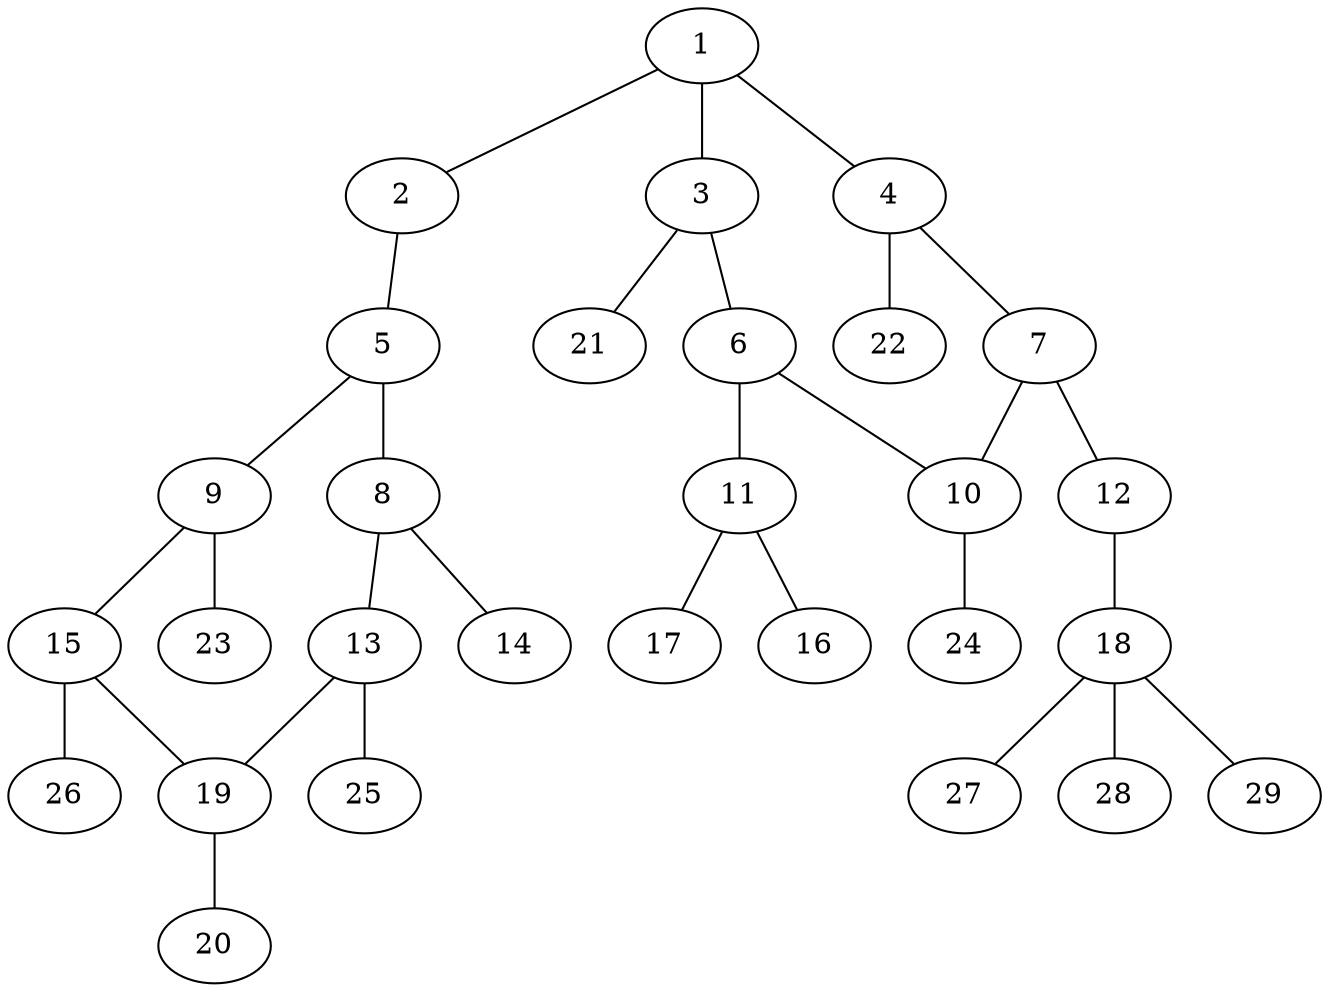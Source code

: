 graph molecule_3272 {
	1	 [chem=C];
	2	 [chem=O];
	1 -- 2	 [valence=1];
	3	 [chem=C];
	1 -- 3	 [valence=1];
	4	 [chem=C];
	1 -- 4	 [valence=2];
	5	 [chem=C];
	2 -- 5	 [valence=1];
	6	 [chem=C];
	3 -- 6	 [valence=2];
	21	 [chem=H];
	3 -- 21	 [valence=1];
	7	 [chem=C];
	4 -- 7	 [valence=1];
	22	 [chem=H];
	4 -- 22	 [valence=1];
	8	 [chem=C];
	5 -- 8	 [valence=2];
	9	 [chem=C];
	5 -- 9	 [valence=1];
	10	 [chem=C];
	6 -- 10	 [valence=1];
	11	 [chem=N];
	6 -- 11	 [valence=1];
	7 -- 10	 [valence=2];
	12	 [chem=O];
	7 -- 12	 [valence=1];
	13	 [chem=C];
	8 -- 13	 [valence=1];
	14	 [chem=Cl];
	8 -- 14	 [valence=1];
	15	 [chem=C];
	9 -- 15	 [valence=2];
	23	 [chem=H];
	9 -- 23	 [valence=1];
	24	 [chem=H];
	10 -- 24	 [valence=1];
	16	 [chem=O];
	11 -- 16	 [valence=2];
	17	 [chem=O];
	11 -- 17	 [valence=1];
	18	 [chem=C];
	12 -- 18	 [valence=1];
	19	 [chem=C];
	13 -- 19	 [valence=2];
	25	 [chem=H];
	13 -- 25	 [valence=1];
	15 -- 19	 [valence=1];
	26	 [chem=H];
	15 -- 26	 [valence=1];
	27	 [chem=H];
	18 -- 27	 [valence=1];
	28	 [chem=H];
	18 -- 28	 [valence=1];
	29	 [chem=H];
	18 -- 29	 [valence=1];
	20	 [chem=Cl];
	19 -- 20	 [valence=1];
}
